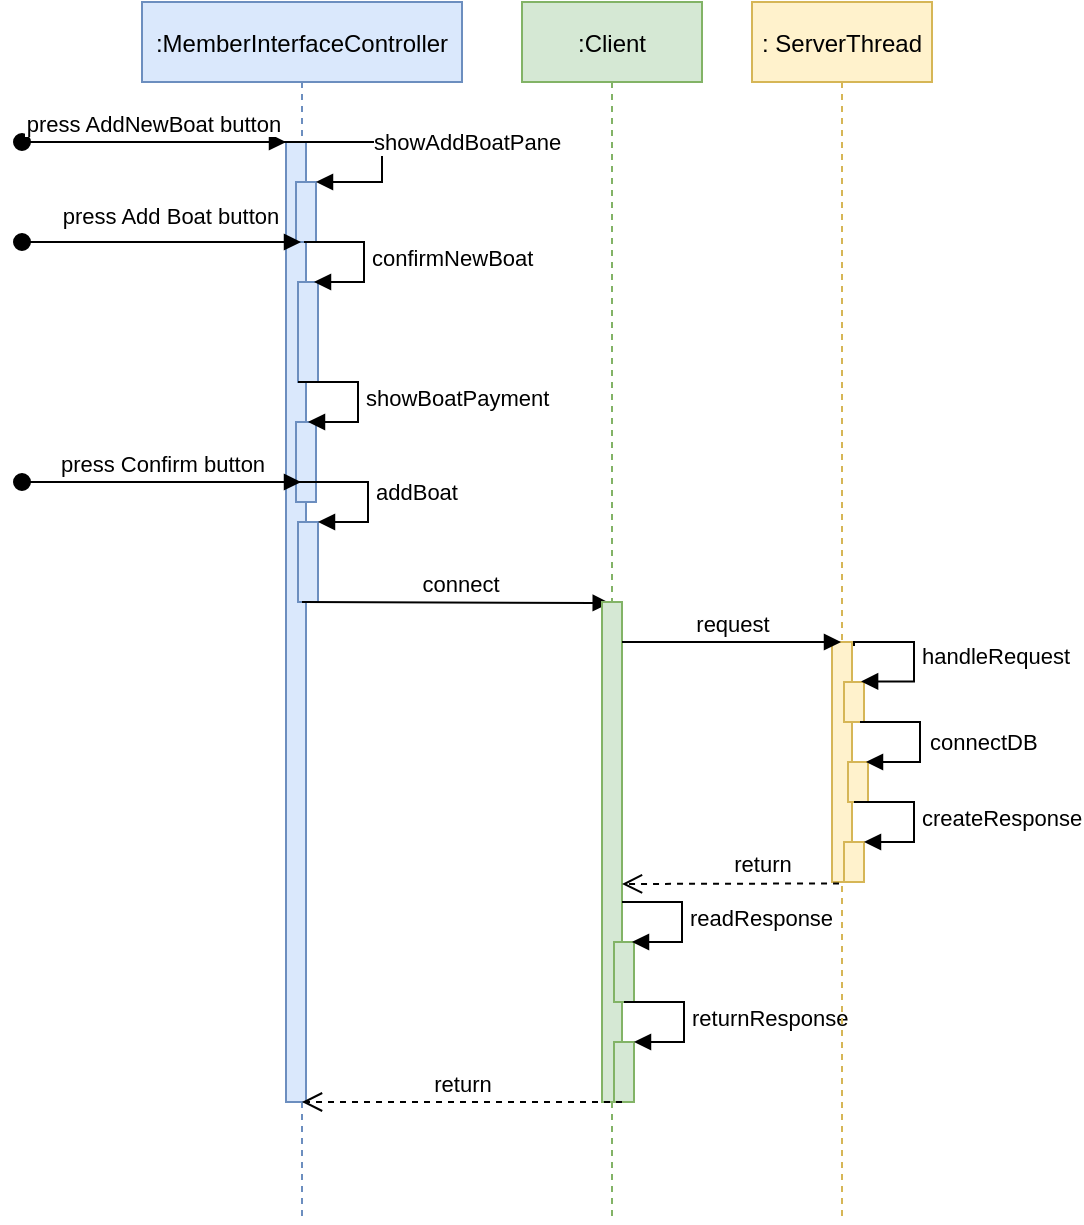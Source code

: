 <mxfile version="20.5.3" type="device"><diagram id="kgpKYQtTHZ0yAKxKKP6v" name="Page-1"><mxGraphModel dx="566" dy="783" grid="1" gridSize="10" guides="1" tooltips="1" connect="1" arrows="1" fold="1" page="1" pageScale="1" pageWidth="850" pageHeight="1100" math="0" shadow="0"><root><mxCell id="0"/><mxCell id="1" parent="0"/><mxCell id="3nuBFxr9cyL0pnOWT2aG-1" value=":MemberInterfaceController" style="shape=umlLifeline;perimeter=lifelinePerimeter;container=1;collapsible=0;recursiveResize=0;rounded=0;shadow=0;strokeWidth=1;fillColor=#dae8fc;strokeColor=#6c8ebf;" parent="1" vertex="1"><mxGeometry x="120" y="80" width="160" height="610" as="geometry"/></mxCell><mxCell id="3nuBFxr9cyL0pnOWT2aG-2" value="" style="points=[];perimeter=orthogonalPerimeter;rounded=0;shadow=0;strokeWidth=1;fillColor=#dae8fc;strokeColor=#6c8ebf;" parent="3nuBFxr9cyL0pnOWT2aG-1" vertex="1"><mxGeometry x="72" y="70" width="10" height="480" as="geometry"/></mxCell><mxCell id="3nuBFxr9cyL0pnOWT2aG-3" value="press AddNewBoat button" style="verticalAlign=bottom;startArrow=oval;endArrow=block;startSize=8;shadow=0;strokeWidth=1;" parent="3nuBFxr9cyL0pnOWT2aG-1" target="3nuBFxr9cyL0pnOWT2aG-2" edge="1"><mxGeometry relative="1" as="geometry"><mxPoint x="-60" y="70" as="sourcePoint"/></mxGeometry></mxCell><mxCell id="D0sXl7yoyoYffxybgJ50-4" value="" style="html=1;points=[];perimeter=orthogonalPerimeter;fillColor=#dae8fc;strokeColor=#6c8ebf;" parent="3nuBFxr9cyL0pnOWT2aG-1" vertex="1"><mxGeometry x="77" y="90" width="10" height="30" as="geometry"/></mxCell><mxCell id="D0sXl7yoyoYffxybgJ50-5" value="showAddBoatPane" style="edgeStyle=orthogonalEdgeStyle;html=1;align=left;spacingLeft=2;endArrow=block;rounded=0;entryX=1;entryY=0;" parent="3nuBFxr9cyL0pnOWT2aG-1" target="D0sXl7yoyoYffxybgJ50-4" edge="1"><mxGeometry relative="1" as="geometry"><mxPoint x="50" y="70" as="sourcePoint"/><Array as="points"><mxPoint x="120" y="70"/><mxPoint x="120" y="90"/></Array></mxGeometry></mxCell><mxCell id="D0sXl7yoyoYffxybgJ50-24" value="" style="html=1;points=[];perimeter=orthogonalPerimeter;fillColor=#dae8fc;strokeColor=#6c8ebf;" parent="3nuBFxr9cyL0pnOWT2aG-1" vertex="1"><mxGeometry x="78" y="140" width="10" height="50" as="geometry"/></mxCell><mxCell id="D0sXl7yoyoYffxybgJ50-25" value="confirmNewBoat" style="edgeStyle=orthogonalEdgeStyle;html=1;align=left;spacingLeft=2;endArrow=block;rounded=0;entryX=1;entryY=0;" parent="3nuBFxr9cyL0pnOWT2aG-1" edge="1"><mxGeometry relative="1" as="geometry"><mxPoint x="81" y="120" as="sourcePoint"/><Array as="points"><mxPoint x="111" y="120"/></Array><mxPoint x="86.0" y="140" as="targetPoint"/></mxGeometry></mxCell><mxCell id="D0sXl7yoyoYffxybgJ50-26" value="" style="html=1;points=[];perimeter=orthogonalPerimeter;fillColor=#dae8fc;strokeColor=#6c8ebf;" parent="3nuBFxr9cyL0pnOWT2aG-1" vertex="1"><mxGeometry x="77" y="210" width="10" height="40" as="geometry"/></mxCell><mxCell id="D0sXl7yoyoYffxybgJ50-27" value="showBoatPayment" style="edgeStyle=orthogonalEdgeStyle;html=1;align=left;spacingLeft=2;endArrow=block;rounded=0;entryX=1;entryY=0;" parent="3nuBFxr9cyL0pnOWT2aG-1" edge="1"><mxGeometry relative="1" as="geometry"><mxPoint x="78" y="190" as="sourcePoint"/><Array as="points"><mxPoint x="108" y="190"/></Array><mxPoint x="83.0" y="210" as="targetPoint"/></mxGeometry></mxCell><mxCell id="D0sXl7yoyoYffxybgJ50-14" value="press Confirm button" style="html=1;verticalAlign=bottom;startArrow=oval;startFill=1;endArrow=block;startSize=8;rounded=0;" parent="3nuBFxr9cyL0pnOWT2aG-1" target="3nuBFxr9cyL0pnOWT2aG-1" edge="1"><mxGeometry width="60" relative="1" as="geometry"><mxPoint x="-60" y="240" as="sourcePoint"/><mxPoint x="51" y="240" as="targetPoint"/><mxPoint as="offset"/></mxGeometry></mxCell><mxCell id="D0sXl7yoyoYffxybgJ50-29" value="" style="html=1;points=[];perimeter=orthogonalPerimeter;fillColor=#dae8fc;strokeColor=#6c8ebf;" parent="3nuBFxr9cyL0pnOWT2aG-1" vertex="1"><mxGeometry x="78" y="260" width="10" height="40" as="geometry"/></mxCell><mxCell id="D0sXl7yoyoYffxybgJ50-30" value="addBoat" style="edgeStyle=orthogonalEdgeStyle;html=1;align=left;spacingLeft=2;endArrow=block;rounded=0;entryX=1;entryY=0;" parent="3nuBFxr9cyL0pnOWT2aG-1" edge="1"><mxGeometry relative="1" as="geometry"><mxPoint x="77" y="240" as="sourcePoint"/><Array as="points"><mxPoint x="113" y="240"/></Array><mxPoint x="88.0" y="260" as="targetPoint"/></mxGeometry></mxCell><mxCell id="D0sXl7yoyoYffxybgJ50-31" value="connect" style="html=1;verticalAlign=bottom;endArrow=block;rounded=0;entryX=0.386;entryY=0.002;entryDx=0;entryDy=0;entryPerimeter=0;" parent="3nuBFxr9cyL0pnOWT2aG-1" target="3nuBFxr9cyL0pnOWT2aG-6" edge="1"><mxGeometry x="0.025" width="80" relative="1" as="geometry"><mxPoint x="80" y="300" as="sourcePoint"/><mxPoint x="279.5" y="300.31" as="targetPoint"/><mxPoint as="offset"/></mxGeometry></mxCell><mxCell id="3nuBFxr9cyL0pnOWT2aG-5" value=":Client" style="shape=umlLifeline;perimeter=lifelinePerimeter;container=1;collapsible=0;recursiveResize=0;rounded=0;shadow=0;strokeWidth=1;fillColor=#d5e8d4;strokeColor=#82b366;" parent="1" vertex="1"><mxGeometry x="310" y="80" width="90" height="610" as="geometry"/></mxCell><mxCell id="3nuBFxr9cyL0pnOWT2aG-6" value="" style="points=[];perimeter=orthogonalPerimeter;rounded=0;shadow=0;strokeWidth=1;fillColor=#d5e8d4;strokeColor=#82b366;" parent="3nuBFxr9cyL0pnOWT2aG-5" vertex="1"><mxGeometry x="40" y="300" width="10" height="250" as="geometry"/></mxCell><mxCell id="D0sXl7yoyoYffxybgJ50-44" value="" style="html=1;points=[];perimeter=orthogonalPerimeter;fillColor=#d5e8d4;strokeColor=#82b366;" parent="3nuBFxr9cyL0pnOWT2aG-5" vertex="1"><mxGeometry x="46" y="470" width="10" height="30" as="geometry"/></mxCell><mxCell id="D0sXl7yoyoYffxybgJ50-46" value="" style="html=1;points=[];perimeter=orthogonalPerimeter;fillColor=#d5e8d4;strokeColor=#82b366;" parent="3nuBFxr9cyL0pnOWT2aG-5" vertex="1"><mxGeometry x="46" y="520" width="10" height="30" as="geometry"/></mxCell><mxCell id="D0sXl7yoyoYffxybgJ50-47" value="returnResponse" style="edgeStyle=orthogonalEdgeStyle;html=1;align=left;spacingLeft=2;endArrow=block;rounded=0;entryX=1;entryY=0;" parent="3nuBFxr9cyL0pnOWT2aG-5" target="D0sXl7yoyoYffxybgJ50-46" edge="1"><mxGeometry relative="1" as="geometry"><mxPoint x="51" y="500" as="sourcePoint"/><Array as="points"><mxPoint x="81" y="500"/></Array></mxGeometry></mxCell><mxCell id="q8aAAhcMYN1lLlxTqN36-2" value="readResponse" style="edgeStyle=orthogonalEdgeStyle;html=1;align=left;spacingLeft=2;endArrow=block;rounded=0;entryX=1;entryY=0;" edge="1" parent="3nuBFxr9cyL0pnOWT2aG-5"><mxGeometry relative="1" as="geometry"><mxPoint x="50" y="450" as="sourcePoint"/><Array as="points"><mxPoint x="80" y="450"/></Array><mxPoint x="55" y="470" as="targetPoint"/></mxGeometry></mxCell><mxCell id="D0sXl7yoyoYffxybgJ50-6" value="press Add Boat button" style="html=1;verticalAlign=bottom;startArrow=oval;startFill=1;endArrow=block;startSize=8;rounded=0;" parent="1" target="3nuBFxr9cyL0pnOWT2aG-1" edge="1"><mxGeometry x="0.053" y="4" width="60" relative="1" as="geometry"><mxPoint x="60" y="200" as="sourcePoint"/><mxPoint x="170" y="200" as="targetPoint"/><mxPoint as="offset"/></mxGeometry></mxCell><mxCell id="D0sXl7yoyoYffxybgJ50-32" value=": ServerThread" style="shape=umlLifeline;perimeter=lifelinePerimeter;container=1;collapsible=0;recursiveResize=0;rounded=0;shadow=0;strokeWidth=1;fillColor=#fff2cc;strokeColor=#d6b656;" parent="1" vertex="1"><mxGeometry x="425" y="80" width="90" height="610" as="geometry"/></mxCell><mxCell id="D0sXl7yoyoYffxybgJ50-33" value="" style="points=[];perimeter=orthogonalPerimeter;rounded=0;shadow=0;strokeWidth=1;fillColor=#fff2cc;strokeColor=#d6b656;" parent="D0sXl7yoyoYffxybgJ50-32" vertex="1"><mxGeometry x="40" y="320" width="10" height="120" as="geometry"/></mxCell><mxCell id="D0sXl7yoyoYffxybgJ50-35" value="" style="html=1;points=[];perimeter=orthogonalPerimeter;fillColor=#fff2cc;strokeColor=#d6b656;" parent="D0sXl7yoyoYffxybgJ50-32" vertex="1"><mxGeometry x="46" y="340" width="10" height="20" as="geometry"/></mxCell><mxCell id="D0sXl7yoyoYffxybgJ50-36" value="handleRequest" style="edgeStyle=orthogonalEdgeStyle;html=1;align=left;spacingLeft=2;endArrow=block;rounded=0;entryX=0.855;entryY=-0.057;entryDx=0;entryDy=0;entryPerimeter=0;" parent="D0sXl7yoyoYffxybgJ50-32" edge="1"><mxGeometry relative="1" as="geometry"><mxPoint x="51" y="322" as="sourcePoint"/><Array as="points"><mxPoint x="51" y="320"/><mxPoint x="81" y="320"/><mxPoint x="81" y="340"/></Array><mxPoint x="54.55" y="339.72" as="targetPoint"/></mxGeometry></mxCell><mxCell id="D0sXl7yoyoYffxybgJ50-39" value="" style="html=1;points=[];perimeter=orthogonalPerimeter;fillColor=#fff2cc;strokeColor=#d6b656;" parent="D0sXl7yoyoYffxybgJ50-32" vertex="1"><mxGeometry x="48" y="380" width="10" height="20" as="geometry"/></mxCell><mxCell id="D0sXl7yoyoYffxybgJ50-40" value="connectDB" style="edgeStyle=orthogonalEdgeStyle;html=1;align=left;spacingLeft=2;endArrow=block;rounded=0;entryX=1;entryY=0;" parent="D0sXl7yoyoYffxybgJ50-32" edge="1"><mxGeometry x="0.039" y="1" relative="1" as="geometry"><mxPoint x="54" y="360" as="sourcePoint"/><Array as="points"><mxPoint x="84" y="360"/></Array><mxPoint x="57" y="380" as="targetPoint"/><mxPoint as="offset"/></mxGeometry></mxCell><mxCell id="D0sXl7yoyoYffxybgJ50-41" value="" style="html=1;points=[];perimeter=orthogonalPerimeter;fillColor=#fff2cc;strokeColor=#d6b656;" parent="D0sXl7yoyoYffxybgJ50-32" vertex="1"><mxGeometry x="46" y="420" width="10" height="20" as="geometry"/></mxCell><mxCell id="D0sXl7yoyoYffxybgJ50-42" value="createResponse" style="edgeStyle=orthogonalEdgeStyle;html=1;align=left;spacingLeft=2;endArrow=block;rounded=0;entryX=1;entryY=0;" parent="D0sXl7yoyoYffxybgJ50-32" target="D0sXl7yoyoYffxybgJ50-41" edge="1"><mxGeometry relative="1" as="geometry"><mxPoint x="51" y="400" as="sourcePoint"/><Array as="points"><mxPoint x="81" y="400"/></Array></mxGeometry></mxCell><mxCell id="D0sXl7yoyoYffxybgJ50-34" value="request" style="html=1;verticalAlign=bottom;endArrow=block;rounded=0;" parent="1" target="D0sXl7yoyoYffxybgJ50-32" edge="1"><mxGeometry width="80" relative="1" as="geometry"><mxPoint x="360" y="400" as="sourcePoint"/><mxPoint x="440" y="400" as="targetPoint"/></mxGeometry></mxCell><mxCell id="D0sXl7yoyoYffxybgJ50-43" value="return" style="html=1;verticalAlign=bottom;endArrow=open;dashed=1;endSize=8;rounded=0;exitX=0.352;exitY=1.006;exitDx=0;exitDy=0;exitPerimeter=0;" parent="1" source="D0sXl7yoyoYffxybgJ50-33" edge="1"><mxGeometry x="-0.29" y="-1" relative="1" as="geometry"><mxPoint x="440" y="530" as="sourcePoint"/><mxPoint x="360" y="521" as="targetPoint"/><mxPoint as="offset"/></mxGeometry></mxCell><mxCell id="D0sXl7yoyoYffxybgJ50-48" value="return" style="html=1;verticalAlign=bottom;endArrow=open;dashed=1;endSize=8;rounded=0;" parent="1" target="3nuBFxr9cyL0pnOWT2aG-1" edge="1"><mxGeometry relative="1" as="geometry"><mxPoint x="360" y="630" as="sourcePoint"/><mxPoint x="210" y="630" as="targetPoint"/><mxPoint as="offset"/></mxGeometry></mxCell></root></mxGraphModel></diagram></mxfile>